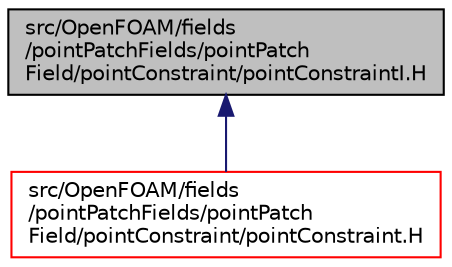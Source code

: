 digraph "src/OpenFOAM/fields/pointPatchFields/pointPatchField/pointConstraint/pointConstraintI.H"
{
  bgcolor="transparent";
  edge [fontname="Helvetica",fontsize="10",labelfontname="Helvetica",labelfontsize="10"];
  node [fontname="Helvetica",fontsize="10",shape=record];
  Node1 [label="src/OpenFOAM/fields\l/pointPatchFields/pointPatch\lField/pointConstraint/pointConstraintI.H",height=0.2,width=0.4,color="black", fillcolor="grey75", style="filled", fontcolor="black"];
  Node1 -> Node2 [dir="back",color="midnightblue",fontsize="10",style="solid",fontname="Helvetica"];
  Node2 [label="src/OpenFOAM/fields\l/pointPatchFields/pointPatch\lField/pointConstraint/pointConstraint.H",height=0.2,width=0.4,color="red",URL="$a08240.html"];
}
